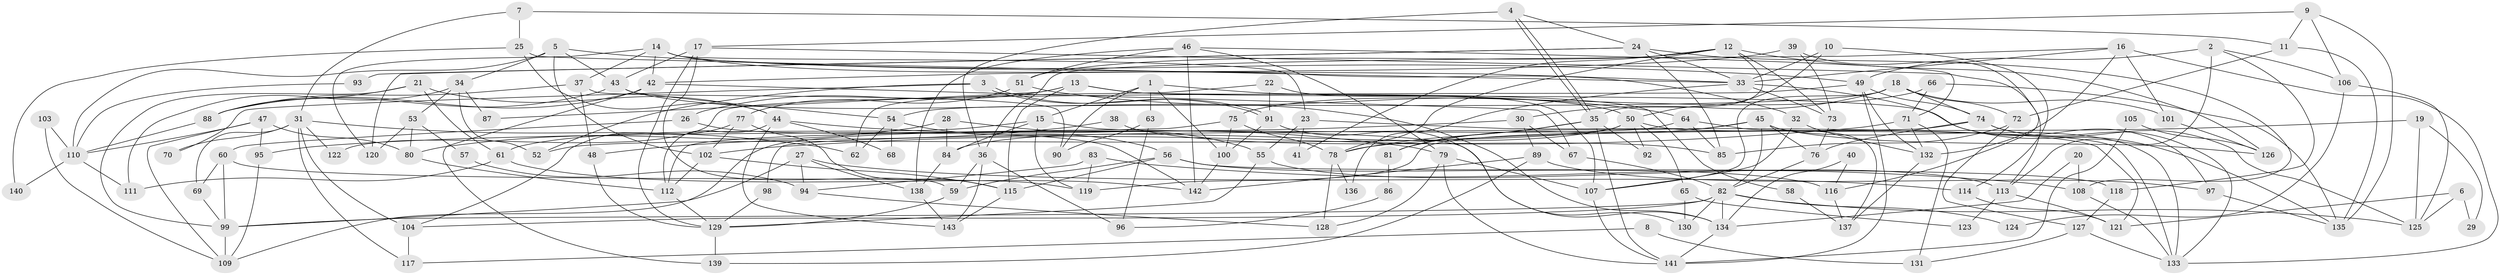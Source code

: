 // Generated by graph-tools (version 1.1) at 2025/02/03/09/25 03:02:00]
// undirected, 143 vertices, 286 edges
graph export_dot {
graph [start="1"]
  node [color=gray90,style=filled];
  1;
  2;
  3;
  4;
  5;
  6;
  7;
  8;
  9;
  10;
  11;
  12;
  13;
  14;
  15;
  16;
  17;
  18;
  19;
  20;
  21;
  22;
  23;
  24;
  25;
  26;
  27;
  28;
  29;
  30;
  31;
  32;
  33;
  34;
  35;
  36;
  37;
  38;
  39;
  40;
  41;
  42;
  43;
  44;
  45;
  46;
  47;
  48;
  49;
  50;
  51;
  52;
  53;
  54;
  55;
  56;
  57;
  58;
  59;
  60;
  61;
  62;
  63;
  64;
  65;
  66;
  67;
  68;
  69;
  70;
  71;
  72;
  73;
  74;
  75;
  76;
  77;
  78;
  79;
  80;
  81;
  82;
  83;
  84;
  85;
  86;
  87;
  88;
  89;
  90;
  91;
  92;
  93;
  94;
  95;
  96;
  97;
  98;
  99;
  100;
  101;
  102;
  103;
  104;
  105;
  106;
  107;
  108;
  109;
  110;
  111;
  112;
  113;
  114;
  115;
  116;
  117;
  118;
  119;
  120;
  121;
  122;
  123;
  124;
  125;
  126;
  127;
  128;
  129;
  130;
  131;
  132;
  133;
  134;
  135;
  136;
  137;
  138;
  139;
  140;
  141;
  142;
  143;
  1 -- 50;
  1 -- 100;
  1 -- 15;
  1 -- 63;
  1 -- 90;
  2 -- 106;
  2 -- 49;
  2 -- 113;
  2 -- 118;
  3 -- 52;
  3 -- 91;
  3 -- 91;
  3 -- 70;
  4 -- 35;
  4 -- 35;
  4 -- 36;
  4 -- 24;
  5 -- 49;
  5 -- 43;
  5 -- 34;
  5 -- 102;
  5 -- 110;
  6 -- 121;
  6 -- 125;
  6 -- 29;
  7 -- 25;
  7 -- 11;
  7 -- 31;
  8 -- 117;
  8 -- 131;
  9 -- 11;
  9 -- 17;
  9 -- 106;
  9 -- 135;
  10 -- 33;
  10 -- 50;
  10 -- 114;
  11 -- 72;
  11 -- 135;
  12 -- 73;
  12 -- 51;
  12 -- 35;
  12 -- 41;
  12 -- 78;
  12 -- 126;
  13 -- 26;
  13 -- 135;
  13 -- 58;
  13 -- 87;
  13 -- 115;
  14 -- 23;
  14 -- 33;
  14 -- 32;
  14 -- 37;
  14 -- 42;
  14 -- 120;
  15 -- 119;
  15 -- 61;
  15 -- 84;
  15 -- 134;
  16 -- 132;
  16 -- 101;
  16 -- 33;
  16 -- 36;
  16 -- 133;
  17 -- 129;
  17 -- 43;
  17 -- 59;
  17 -- 113;
  18 -- 30;
  18 -- 72;
  18 -- 54;
  18 -- 74;
  18 -- 101;
  18 -- 107;
  19 -- 78;
  19 -- 125;
  19 -- 29;
  20 -- 108;
  20 -- 134;
  21 -- 61;
  21 -- 44;
  21 -- 88;
  21 -- 99;
  22 -- 107;
  22 -- 91;
  22 -- 62;
  23 -- 55;
  23 -- 121;
  23 -- 41;
  24 -- 108;
  24 -- 33;
  24 -- 85;
  24 -- 93;
  24 -- 120;
  25 -- 33;
  25 -- 44;
  25 -- 140;
  26 -- 142;
  26 -- 60;
  27 -- 138;
  27 -- 99;
  27 -- 94;
  27 -- 114;
  28 -- 84;
  28 -- 80;
  28 -- 55;
  30 -- 67;
  30 -- 89;
  30 -- 95;
  31 -- 62;
  31 -- 69;
  31 -- 70;
  31 -- 104;
  31 -- 117;
  31 -- 122;
  32 -- 107;
  32 -- 132;
  33 -- 73;
  33 -- 97;
  33 -- 136;
  34 -- 53;
  34 -- 52;
  34 -- 87;
  34 -- 111;
  35 -- 78;
  35 -- 81;
  35 -- 92;
  35 -- 141;
  36 -- 59;
  36 -- 96;
  36 -- 143;
  37 -- 88;
  37 -- 48;
  37 -- 90;
  38 -- 48;
  38 -- 85;
  39 -- 42;
  39 -- 73;
  39 -- 116;
  40 -- 116;
  40 -- 134;
  42 -- 88;
  42 -- 67;
  42 -- 139;
  43 -- 134;
  43 -- 88;
  43 -- 54;
  44 -- 79;
  44 -- 143;
  44 -- 68;
  44 -- 112;
  45 -- 82;
  45 -- 76;
  45 -- 81;
  45 -- 98;
  45 -- 126;
  45 -- 133;
  46 -- 71;
  46 -- 51;
  46 -- 79;
  46 -- 138;
  46 -- 142;
  47 -- 95;
  47 -- 110;
  47 -- 80;
  47 -- 109;
  48 -- 129;
  49 -- 74;
  49 -- 141;
  49 -- 122;
  49 -- 132;
  50 -- 133;
  50 -- 84;
  50 -- 52;
  50 -- 65;
  50 -- 92;
  51 -- 77;
  51 -- 64;
  53 -- 120;
  53 -- 80;
  53 -- 57;
  54 -- 56;
  54 -- 62;
  54 -- 68;
  55 -- 113;
  55 -- 129;
  56 -- 115;
  56 -- 59;
  56 -- 116;
  56 -- 118;
  57 -- 94;
  58 -- 137;
  59 -- 129;
  60 -- 69;
  60 -- 99;
  60 -- 119;
  61 -- 142;
  61 -- 111;
  63 -- 90;
  63 -- 96;
  64 -- 137;
  64 -- 109;
  64 -- 85;
  65 -- 130;
  65 -- 123;
  66 -- 75;
  66 -- 71;
  66 -- 135;
  67 -- 82;
  69 -- 99;
  71 -- 102;
  71 -- 132;
  71 -- 131;
  72 -- 127;
  72 -- 85;
  73 -- 76;
  74 -- 133;
  74 -- 76;
  74 -- 119;
  74 -- 125;
  75 -- 78;
  75 -- 112;
  75 -- 100;
  76 -- 82;
  77 -- 115;
  77 -- 102;
  77 -- 104;
  78 -- 128;
  78 -- 136;
  79 -- 107;
  79 -- 128;
  79 -- 141;
  80 -- 112;
  81 -- 86;
  82 -- 104;
  82 -- 134;
  82 -- 99;
  82 -- 124;
  82 -- 125;
  82 -- 130;
  83 -- 94;
  83 -- 119;
  83 -- 108;
  84 -- 138;
  86 -- 96;
  88 -- 110;
  89 -- 97;
  89 -- 139;
  89 -- 142;
  91 -- 100;
  91 -- 130;
  93 -- 110;
  94 -- 128;
  95 -- 109;
  97 -- 135;
  98 -- 129;
  99 -- 109;
  100 -- 142;
  101 -- 126;
  102 -- 112;
  102 -- 115;
  103 -- 109;
  103 -- 110;
  104 -- 117;
  105 -- 141;
  105 -- 126;
  106 -- 125;
  106 -- 124;
  107 -- 141;
  108 -- 133;
  110 -- 111;
  110 -- 140;
  112 -- 129;
  113 -- 121;
  113 -- 123;
  114 -- 121;
  115 -- 143;
  116 -- 137;
  118 -- 127;
  127 -- 133;
  127 -- 131;
  129 -- 139;
  132 -- 137;
  134 -- 141;
  138 -- 143;
}
